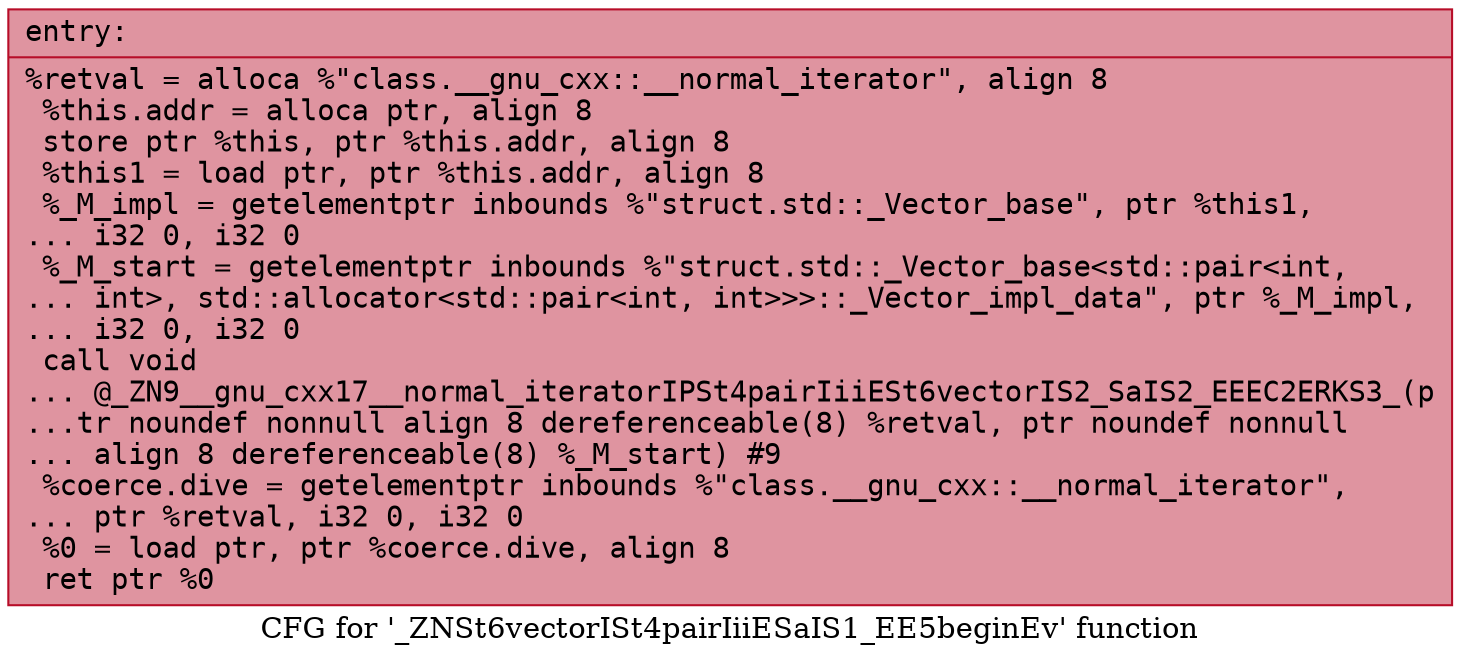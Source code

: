 digraph "CFG for '_ZNSt6vectorISt4pairIiiESaIS1_EE5beginEv' function" {
	label="CFG for '_ZNSt6vectorISt4pairIiiESaIS1_EE5beginEv' function";

	Node0x55c954eccd50 [shape=record,color="#b70d28ff", style=filled, fillcolor="#b70d2870" fontname="Courier",label="{entry:\l|  %retval = alloca %\"class.__gnu_cxx::__normal_iterator\", align 8\l  %this.addr = alloca ptr, align 8\l  store ptr %this, ptr %this.addr, align 8\l  %this1 = load ptr, ptr %this.addr, align 8\l  %_M_impl = getelementptr inbounds %\"struct.std::_Vector_base\", ptr %this1,\l... i32 0, i32 0\l  %_M_start = getelementptr inbounds %\"struct.std::_Vector_base\<std::pair\<int,\l... int\>, std::allocator\<std::pair\<int, int\>\>\>::_Vector_impl_data\", ptr %_M_impl,\l... i32 0, i32 0\l  call void\l... @_ZN9__gnu_cxx17__normal_iteratorIPSt4pairIiiESt6vectorIS2_SaIS2_EEEC2ERKS3_(p\l...tr noundef nonnull align 8 dereferenceable(8) %retval, ptr noundef nonnull\l... align 8 dereferenceable(8) %_M_start) #9\l  %coerce.dive = getelementptr inbounds %\"class.__gnu_cxx::__normal_iterator\",\l... ptr %retval, i32 0, i32 0\l  %0 = load ptr, ptr %coerce.dive, align 8\l  ret ptr %0\l}"];
}
